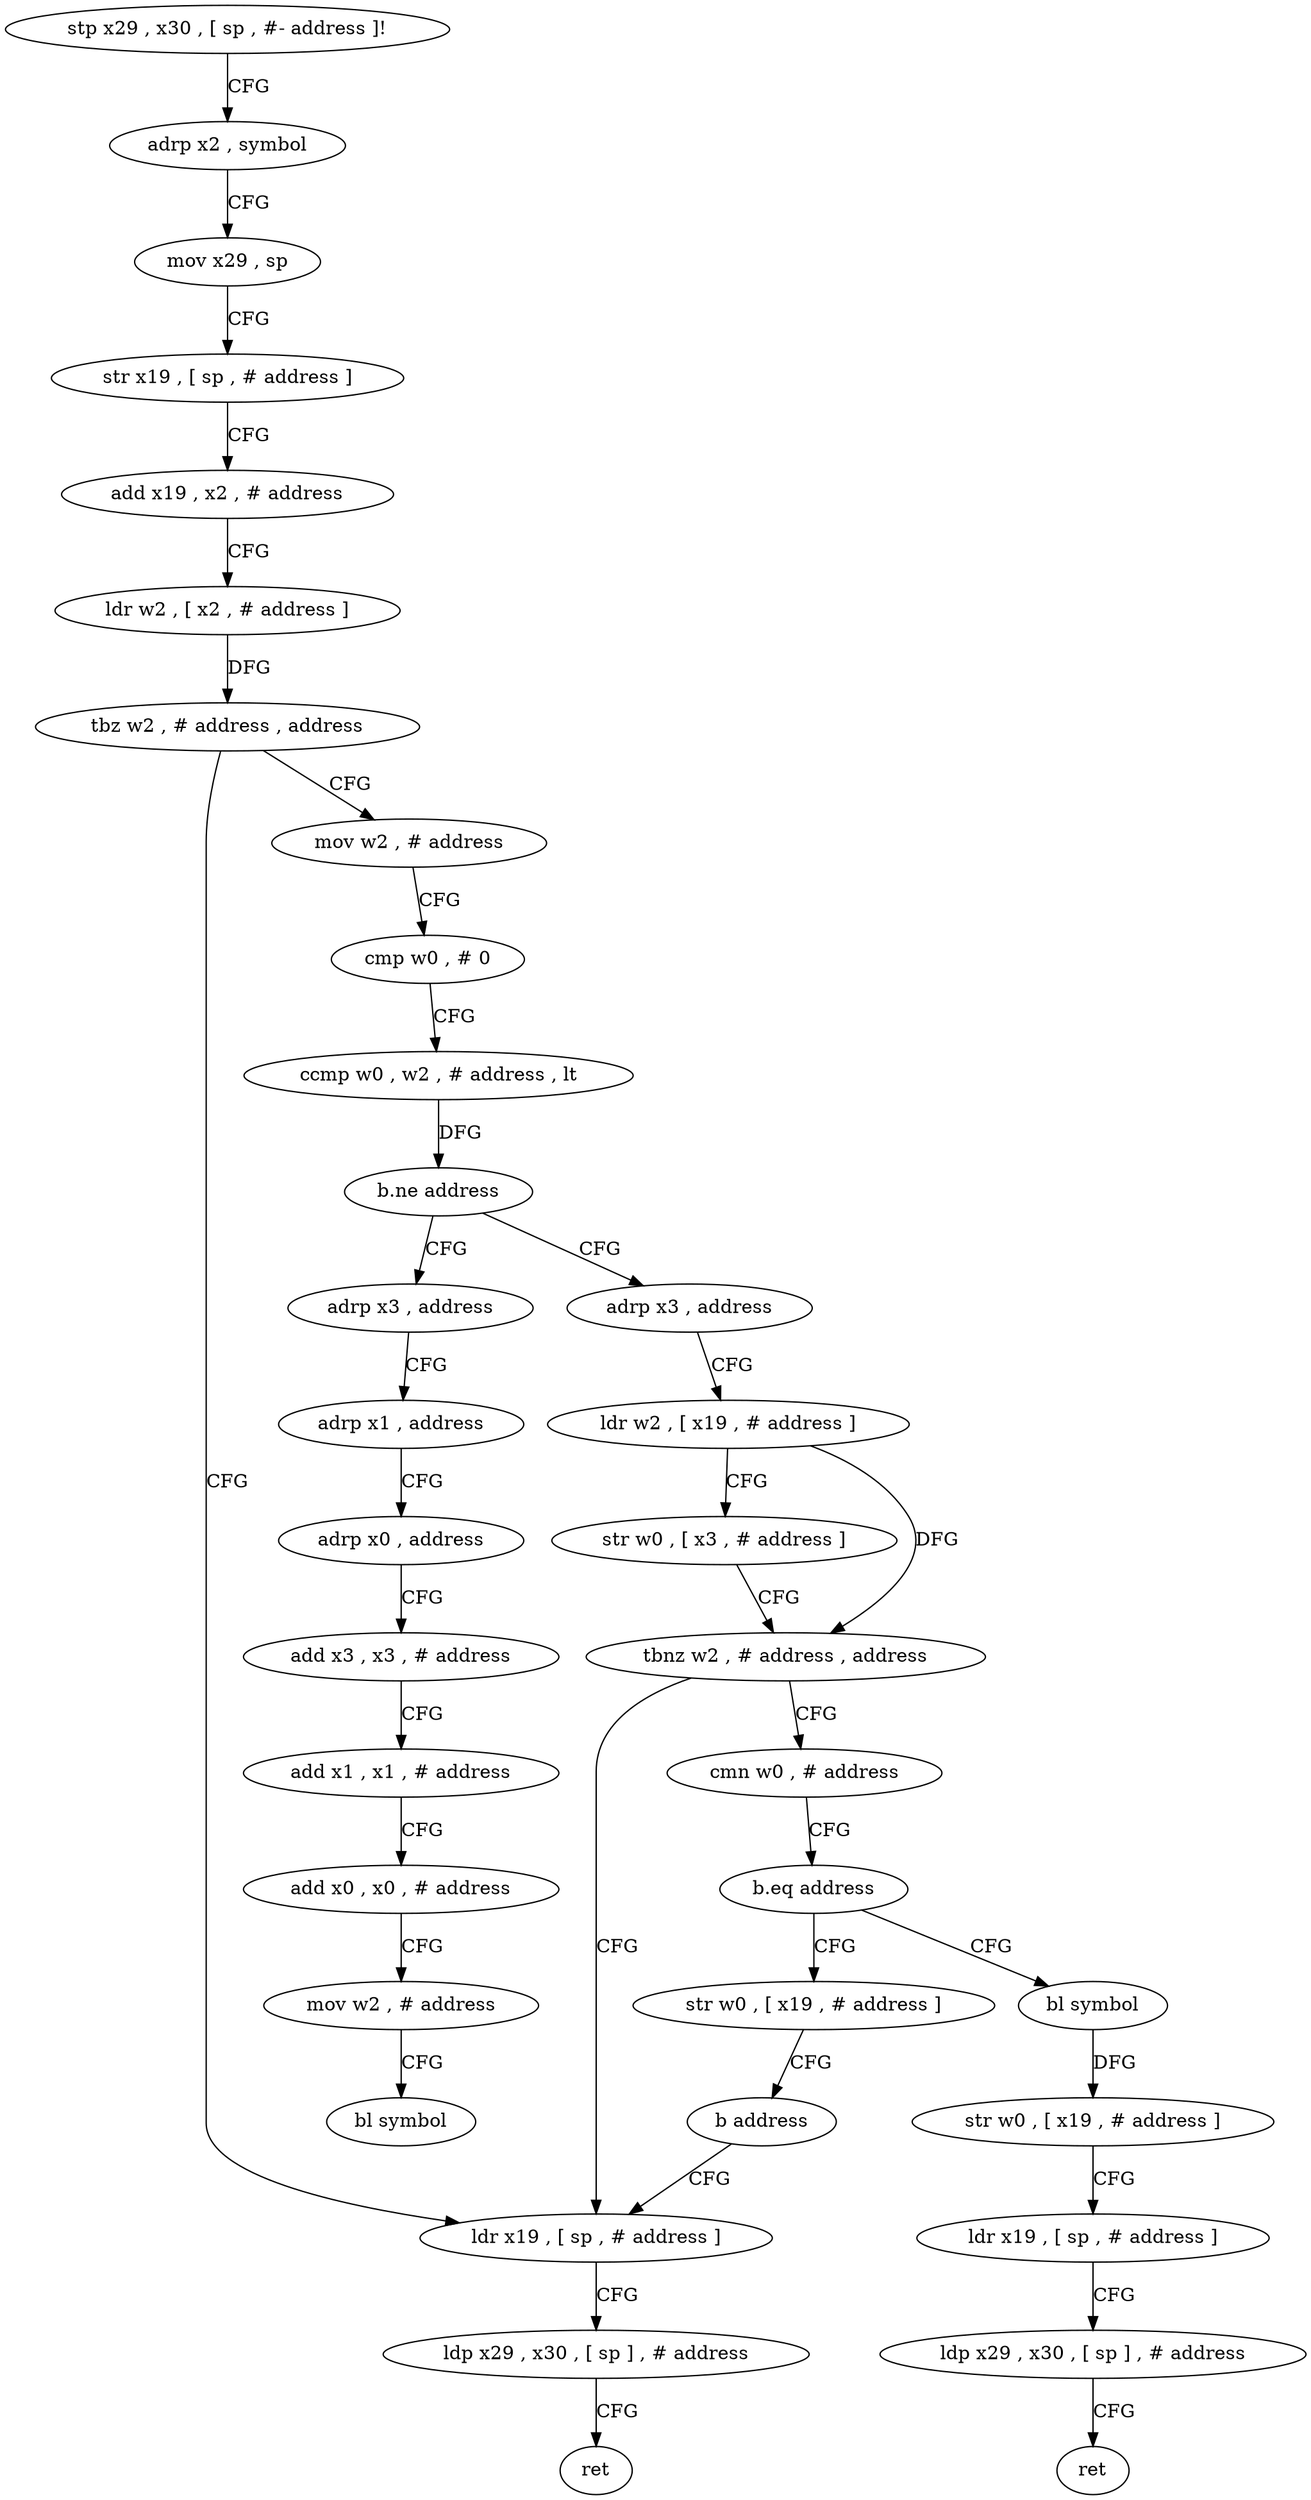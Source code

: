 digraph "func" {
"4209128" [label = "stp x29 , x30 , [ sp , #- address ]!" ]
"4209132" [label = "adrp x2 , symbol" ]
"4209136" [label = "mov x29 , sp" ]
"4209140" [label = "str x19 , [ sp , # address ]" ]
"4209144" [label = "add x19 , x2 , # address" ]
"4209148" [label = "ldr w2 , [ x2 , # address ]" ]
"4209152" [label = "tbz w2 , # address , address" ]
"4209188" [label = "ldr x19 , [ sp , # address ]" ]
"4209156" [label = "mov w2 , # address" ]
"4209192" [label = "ldp x29 , x30 , [ sp ] , # address" ]
"4209196" [label = "ret" ]
"4209160" [label = "cmp w0 , # 0" ]
"4209164" [label = "ccmp w0 , w2 , # address , lt" ]
"4209168" [label = "b.ne address" ]
"4209240" [label = "adrp x3 , address" ]
"4209172" [label = "adrp x3 , address" ]
"4209244" [label = "adrp x1 , address" ]
"4209248" [label = "adrp x0 , address" ]
"4209252" [label = "add x3 , x3 , # address" ]
"4209256" [label = "add x1 , x1 , # address" ]
"4209260" [label = "add x0 , x0 , # address" ]
"4209264" [label = "mov w2 , # address" ]
"4209268" [label = "bl symbol" ]
"4209176" [label = "ldr w2 , [ x19 , # address ]" ]
"4209180" [label = "str w0 , [ x3 , # address ]" ]
"4209184" [label = "tbnz w2 , # address , address" ]
"4209200" [label = "cmn w0 , # address" ]
"4209204" [label = "b.eq address" ]
"4209232" [label = "str w0 , [ x19 , # address ]" ]
"4209208" [label = "bl symbol" ]
"4209236" [label = "b address" ]
"4209212" [label = "str w0 , [ x19 , # address ]" ]
"4209216" [label = "ldr x19 , [ sp , # address ]" ]
"4209220" [label = "ldp x29 , x30 , [ sp ] , # address" ]
"4209224" [label = "ret" ]
"4209128" -> "4209132" [ label = "CFG" ]
"4209132" -> "4209136" [ label = "CFG" ]
"4209136" -> "4209140" [ label = "CFG" ]
"4209140" -> "4209144" [ label = "CFG" ]
"4209144" -> "4209148" [ label = "CFG" ]
"4209148" -> "4209152" [ label = "DFG" ]
"4209152" -> "4209188" [ label = "CFG" ]
"4209152" -> "4209156" [ label = "CFG" ]
"4209188" -> "4209192" [ label = "CFG" ]
"4209156" -> "4209160" [ label = "CFG" ]
"4209192" -> "4209196" [ label = "CFG" ]
"4209160" -> "4209164" [ label = "CFG" ]
"4209164" -> "4209168" [ label = "DFG" ]
"4209168" -> "4209240" [ label = "CFG" ]
"4209168" -> "4209172" [ label = "CFG" ]
"4209240" -> "4209244" [ label = "CFG" ]
"4209172" -> "4209176" [ label = "CFG" ]
"4209244" -> "4209248" [ label = "CFG" ]
"4209248" -> "4209252" [ label = "CFG" ]
"4209252" -> "4209256" [ label = "CFG" ]
"4209256" -> "4209260" [ label = "CFG" ]
"4209260" -> "4209264" [ label = "CFG" ]
"4209264" -> "4209268" [ label = "CFG" ]
"4209176" -> "4209180" [ label = "CFG" ]
"4209176" -> "4209184" [ label = "DFG" ]
"4209180" -> "4209184" [ label = "CFG" ]
"4209184" -> "4209200" [ label = "CFG" ]
"4209184" -> "4209188" [ label = "CFG" ]
"4209200" -> "4209204" [ label = "CFG" ]
"4209204" -> "4209232" [ label = "CFG" ]
"4209204" -> "4209208" [ label = "CFG" ]
"4209232" -> "4209236" [ label = "CFG" ]
"4209208" -> "4209212" [ label = "DFG" ]
"4209236" -> "4209188" [ label = "CFG" ]
"4209212" -> "4209216" [ label = "CFG" ]
"4209216" -> "4209220" [ label = "CFG" ]
"4209220" -> "4209224" [ label = "CFG" ]
}
